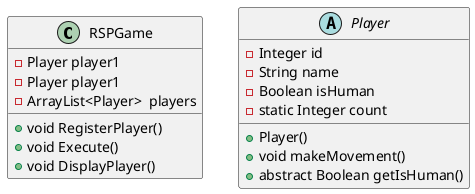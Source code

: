 @startuml rsp-classes
    class RSPGame{
        -Player player1
        -Player player1
        -ArrayList<Player>  players

        +void RegisterPlayer()
        +void Execute()
        +void DisplayPlayer()
    }

    abstract class Player{
        -Integer id
        -String name
        -Boolean isHuman
        -static Integer count

        +Player()
        +void makeMovement()
        +abstract Boolean getIsHuman()
    }
@enduml